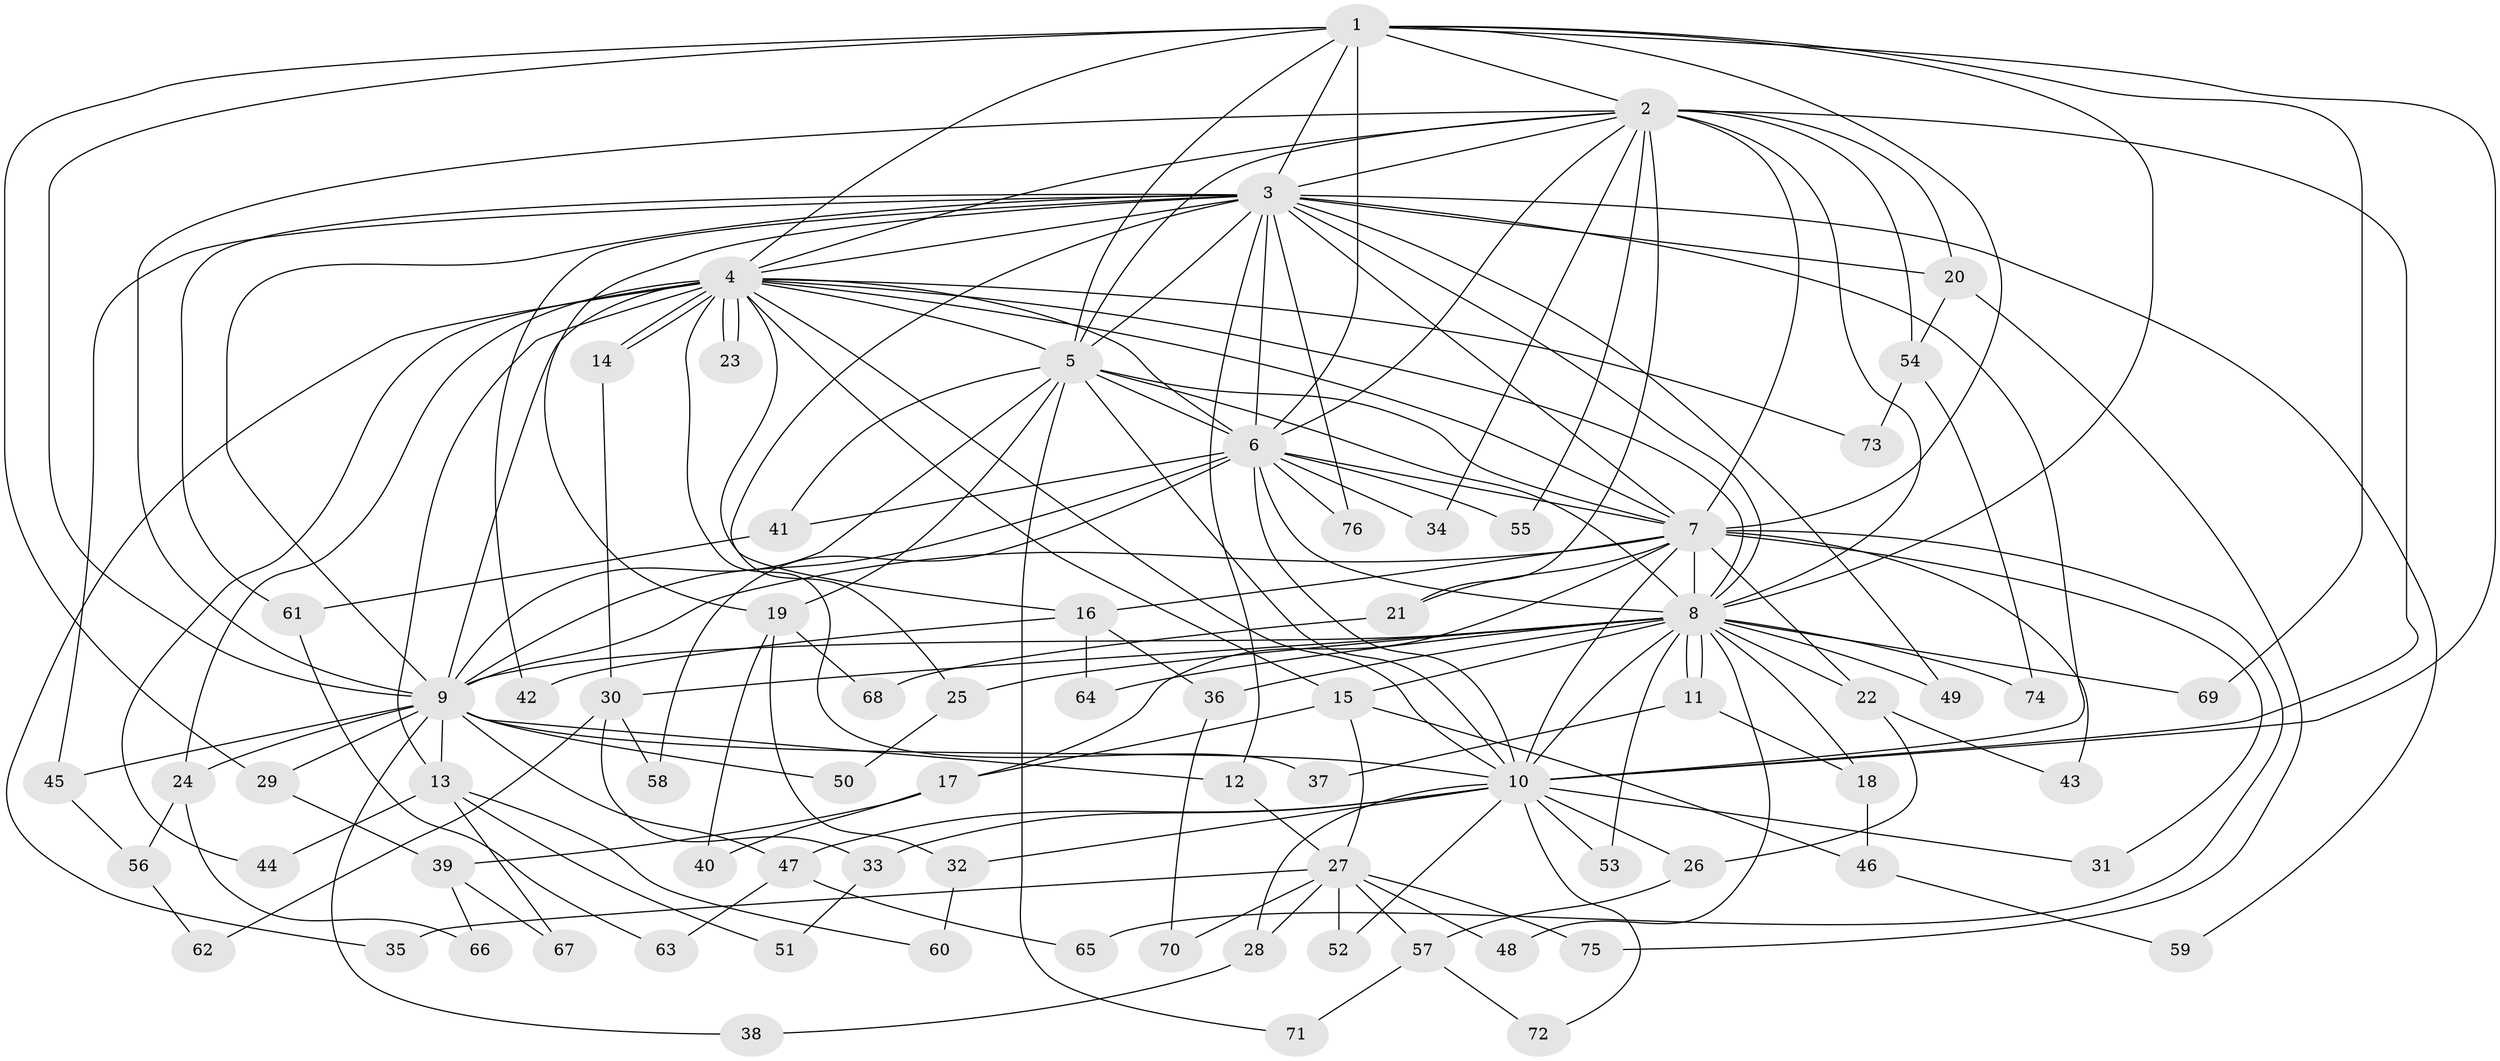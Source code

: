 // Generated by graph-tools (version 1.1) at 2025/49/03/09/25 03:49:33]
// undirected, 76 vertices, 177 edges
graph export_dot {
graph [start="1"]
  node [color=gray90,style=filled];
  1;
  2;
  3;
  4;
  5;
  6;
  7;
  8;
  9;
  10;
  11;
  12;
  13;
  14;
  15;
  16;
  17;
  18;
  19;
  20;
  21;
  22;
  23;
  24;
  25;
  26;
  27;
  28;
  29;
  30;
  31;
  32;
  33;
  34;
  35;
  36;
  37;
  38;
  39;
  40;
  41;
  42;
  43;
  44;
  45;
  46;
  47;
  48;
  49;
  50;
  51;
  52;
  53;
  54;
  55;
  56;
  57;
  58;
  59;
  60;
  61;
  62;
  63;
  64;
  65;
  66;
  67;
  68;
  69;
  70;
  71;
  72;
  73;
  74;
  75;
  76;
  1 -- 2;
  1 -- 3;
  1 -- 4;
  1 -- 5;
  1 -- 6;
  1 -- 7;
  1 -- 8;
  1 -- 9;
  1 -- 10;
  1 -- 29;
  1 -- 69;
  2 -- 3;
  2 -- 4;
  2 -- 5;
  2 -- 6;
  2 -- 7;
  2 -- 8;
  2 -- 9;
  2 -- 10;
  2 -- 20;
  2 -- 21;
  2 -- 34;
  2 -- 54;
  2 -- 55;
  3 -- 4;
  3 -- 5;
  3 -- 6;
  3 -- 7;
  3 -- 8;
  3 -- 9;
  3 -- 10;
  3 -- 12;
  3 -- 19;
  3 -- 20;
  3 -- 25;
  3 -- 42;
  3 -- 45;
  3 -- 49;
  3 -- 59;
  3 -- 61;
  3 -- 76;
  4 -- 5;
  4 -- 6;
  4 -- 7;
  4 -- 8;
  4 -- 9;
  4 -- 10;
  4 -- 13;
  4 -- 14;
  4 -- 14;
  4 -- 15;
  4 -- 16;
  4 -- 23;
  4 -- 23;
  4 -- 24;
  4 -- 35;
  4 -- 37;
  4 -- 44;
  4 -- 73;
  5 -- 6;
  5 -- 7;
  5 -- 8;
  5 -- 9;
  5 -- 10;
  5 -- 19;
  5 -- 41;
  5 -- 71;
  6 -- 7;
  6 -- 8;
  6 -- 9;
  6 -- 10;
  6 -- 34;
  6 -- 41;
  6 -- 55;
  6 -- 58;
  6 -- 76;
  7 -- 8;
  7 -- 9;
  7 -- 10;
  7 -- 16;
  7 -- 17;
  7 -- 21;
  7 -- 22;
  7 -- 31;
  7 -- 43;
  7 -- 65;
  8 -- 9;
  8 -- 10;
  8 -- 11;
  8 -- 11;
  8 -- 15;
  8 -- 18;
  8 -- 22;
  8 -- 25;
  8 -- 30;
  8 -- 36;
  8 -- 48;
  8 -- 49;
  8 -- 53;
  8 -- 64;
  8 -- 69;
  8 -- 74;
  9 -- 10;
  9 -- 12;
  9 -- 13;
  9 -- 24;
  9 -- 29;
  9 -- 38;
  9 -- 45;
  9 -- 47;
  9 -- 50;
  10 -- 26;
  10 -- 28;
  10 -- 31;
  10 -- 32;
  10 -- 33;
  10 -- 47;
  10 -- 52;
  10 -- 53;
  10 -- 72;
  11 -- 18;
  11 -- 37;
  12 -- 27;
  13 -- 44;
  13 -- 51;
  13 -- 60;
  13 -- 67;
  14 -- 30;
  15 -- 17;
  15 -- 27;
  15 -- 46;
  16 -- 36;
  16 -- 42;
  16 -- 64;
  17 -- 39;
  17 -- 40;
  18 -- 46;
  19 -- 32;
  19 -- 40;
  19 -- 68;
  20 -- 54;
  20 -- 75;
  21 -- 68;
  22 -- 26;
  22 -- 43;
  24 -- 56;
  24 -- 66;
  25 -- 50;
  26 -- 57;
  27 -- 28;
  27 -- 35;
  27 -- 48;
  27 -- 52;
  27 -- 57;
  27 -- 70;
  27 -- 75;
  28 -- 38;
  29 -- 39;
  30 -- 33;
  30 -- 58;
  30 -- 62;
  32 -- 60;
  33 -- 51;
  36 -- 70;
  39 -- 66;
  39 -- 67;
  41 -- 61;
  45 -- 56;
  46 -- 59;
  47 -- 63;
  47 -- 65;
  54 -- 73;
  54 -- 74;
  56 -- 62;
  57 -- 71;
  57 -- 72;
  61 -- 63;
}
